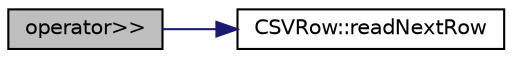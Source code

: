 digraph "operator&gt;&gt;"
{
 // LATEX_PDF_SIZE
  edge [fontname="Helvetica",fontsize="10",labelfontname="Helvetica",labelfontsize="10"];
  node [fontname="Helvetica",fontsize="10",shape=record];
  rankdir="LR";
  Node1 [label="operator\>\>",height=0.2,width=0.4,color="black", fillcolor="grey75", style="filled", fontcolor="black",tooltip=" "];
  Node1 -> Node2 [color="midnightblue",fontsize="10",style="solid",fontname="Helvetica"];
  Node2 [label="CSVRow::readNextRow",height=0.2,width=0.4,color="black", fillcolor="white", style="filled",URL="$class_c_s_v_row.html#a14b9ac6d9ffb01a7b05ea903cfd04eeb",tooltip=" "];
}

